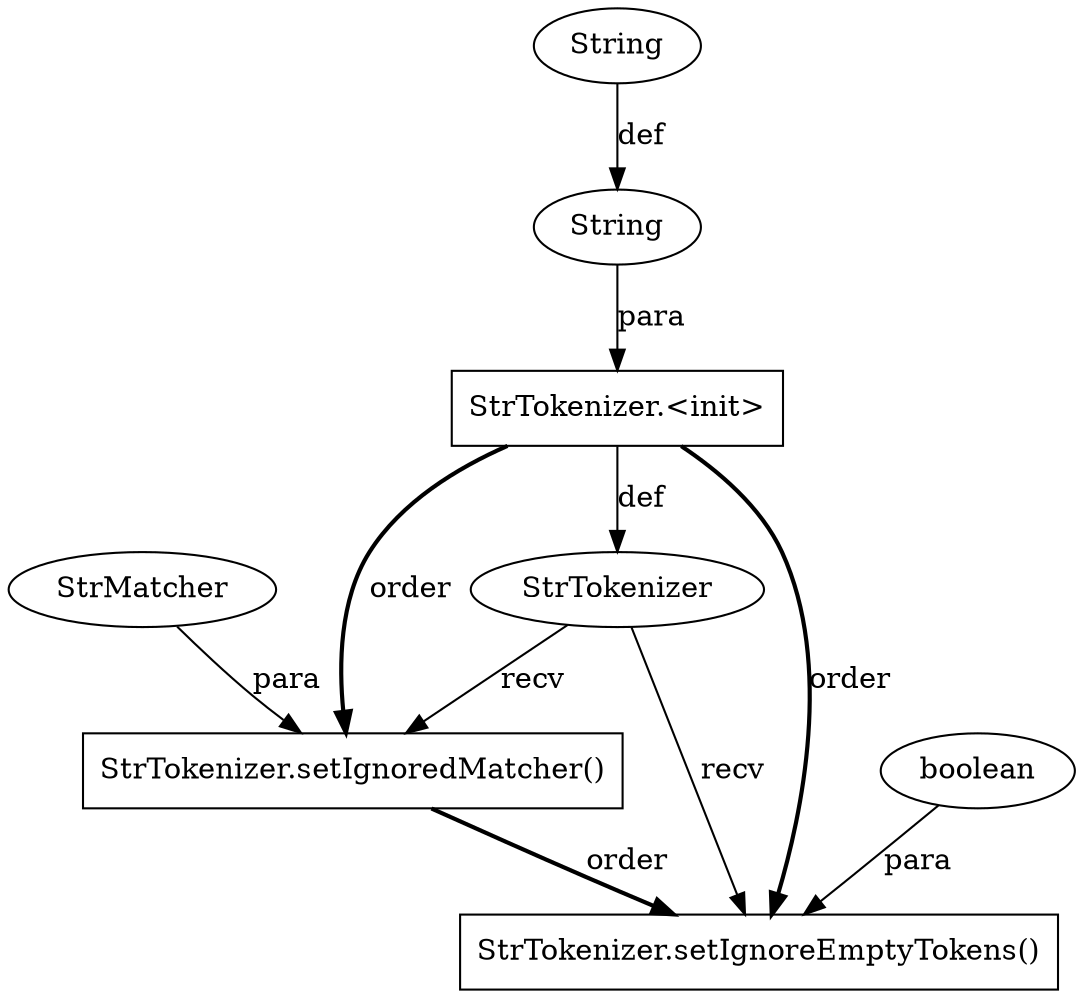 digraph "AUG" {

  1 [ label="StrTokenizer.setIgnoredMatcher()" shape="box" ];
  2 [ label="StrMatcher" shape="ellipse" ];
  3 [ label="StrTokenizer" shape="ellipse" ];
  4 [ label="StrTokenizer.setIgnoreEmptyTokens()" shape="box" ];
  5 [ label="StrTokenizer.<init>" shape="box" ];
  6 [ label="boolean" shape="ellipse" ];
  7 [ label="String" shape="ellipse" ];
  8 [ label="String" shape="ellipse" ];
  5 -> 1 [ label="order" style="bold" ];
  2 -> 1 [ label="para" style="solid" ];
  3 -> 1 [ label="recv" style="solid" ];
  5 -> 3 [ label="def" style="solid" ];
  3 -> 4 [ label="recv" style="solid" ];
  6 -> 4 [ label="para" style="solid" ];
  5 -> 4 [ label="order" style="bold" ];
  1 -> 4 [ label="order" style="bold" ];
  7 -> 5 [ label="para" style="solid" ];
  8 -> 7 [ label="def" style="solid" ];
}
